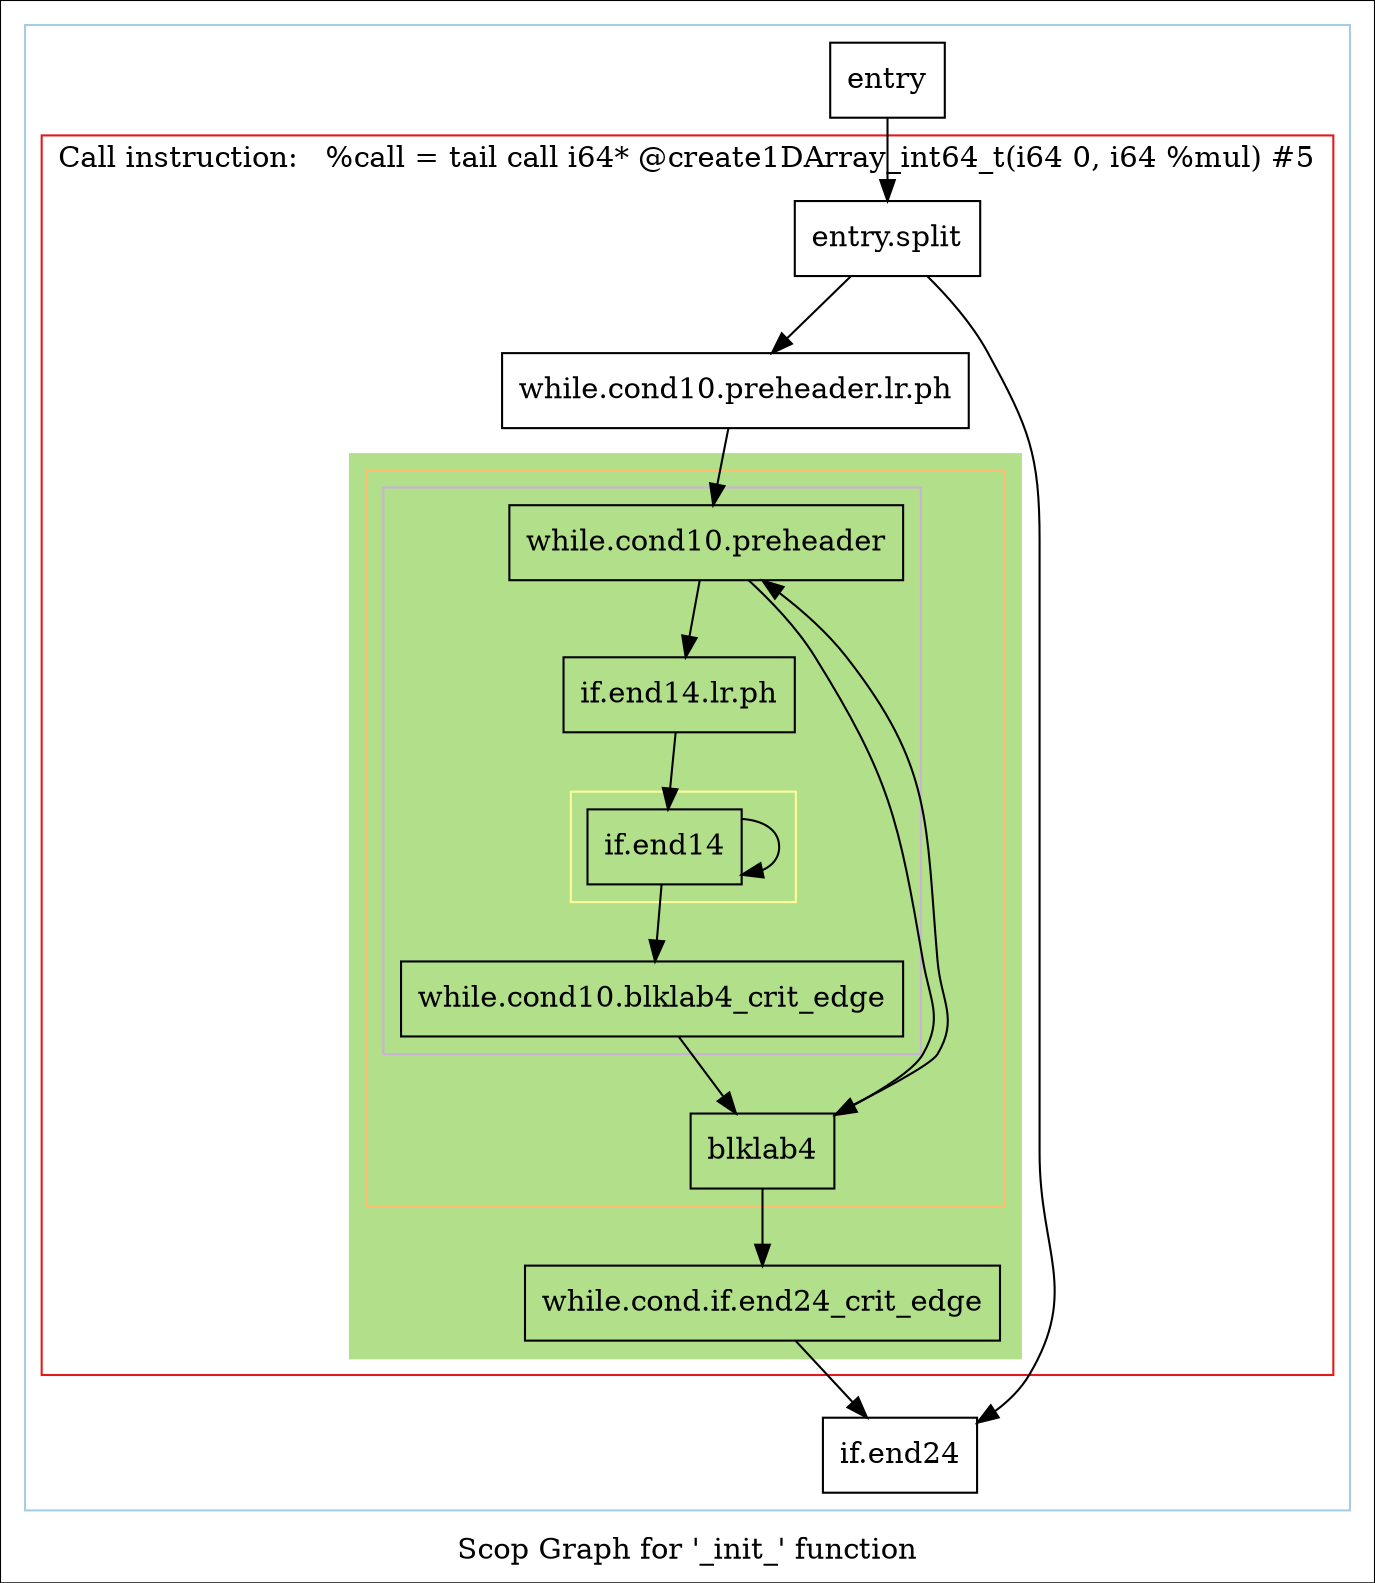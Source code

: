 digraph "Scop Graph for '_init_' function" {
	label="Scop Graph for '_init_' function";

	Node0xb515cb0 [shape=record,label="{entry}"];
	Node0xb515cb0 -> Node0xb5441a0;
	Node0xb5441a0 [shape=record,label="{entry.split}"];
	Node0xb5441a0 -> Node0xb5124c0;
	Node0xb5441a0 -> Node0xb562e90;
	Node0xb5124c0 [shape=record,label="{while.cond10.preheader.lr.ph}"];
	Node0xb5124c0 -> Node0xb56cce0;
	Node0xb56cce0 [shape=record,label="{while.cond10.preheader}"];
	Node0xb56cce0 -> Node0xb5700d0;
	Node0xb56cce0 -> Node0xb54ea60;
	Node0xb5700d0 [shape=record,label="{if.end14.lr.ph}"];
	Node0xb5700d0 -> Node0xb5c97d0;
	Node0xb5c97d0 [shape=record,label="{if.end14}"];
	Node0xb5c97d0 -> Node0xb5c97d0[constraint=false];
	Node0xb5c97d0 -> Node0xb53c110;
	Node0xb53c110 [shape=record,label="{while.cond10.blklab4_crit_edge}"];
	Node0xb53c110 -> Node0xb54ea60;
	Node0xb54ea60 [shape=record,label="{blklab4}"];
	Node0xb54ea60 -> Node0xb56cce0[constraint=false];
	Node0xb54ea60 -> Node0xb4df2a0;
	Node0xb4df2a0 [shape=record,label="{while.cond.if.end24_crit_edge}"];
	Node0xb4df2a0 -> Node0xb562e90;
	Node0xb562e90 [shape=record,label="{if.end24}"];
	colorscheme = "paired12"
        subgraph cluster_0xb563ae0 {
          label = "";
          style = solid;
          color = 1
          subgraph cluster_0xb4f9f50 {
            label = "Call instruction:   %call = tail call i64* @create1DArray_int64_t(i64 0, i64 %mul) #5";
            style = solid;
            color = 6
            subgraph cluster_0xb56c760 {
              label = "";
              style = filled;
              color = 3              subgraph cluster_0xb3cf0a0 {
                label = "";
                style = solid;
                color = 7
                subgraph cluster_0xb568f90 {
                  label = "";
                  style = solid;
                  color = 9
                  subgraph cluster_0xb50b150 {
                    label = "";
                    style = solid;
                    color = 11
                    Node0xb5c97d0;
                  }
                  Node0xb56cce0;
                  Node0xb5700d0;
                  Node0xb53c110;
                }
                Node0xb54ea60;
              }
              Node0xb4df2a0;
            }
            Node0xb5441a0;
            Node0xb5124c0;
          }
          Node0xb515cb0;
          Node0xb562e90;
        }
}
